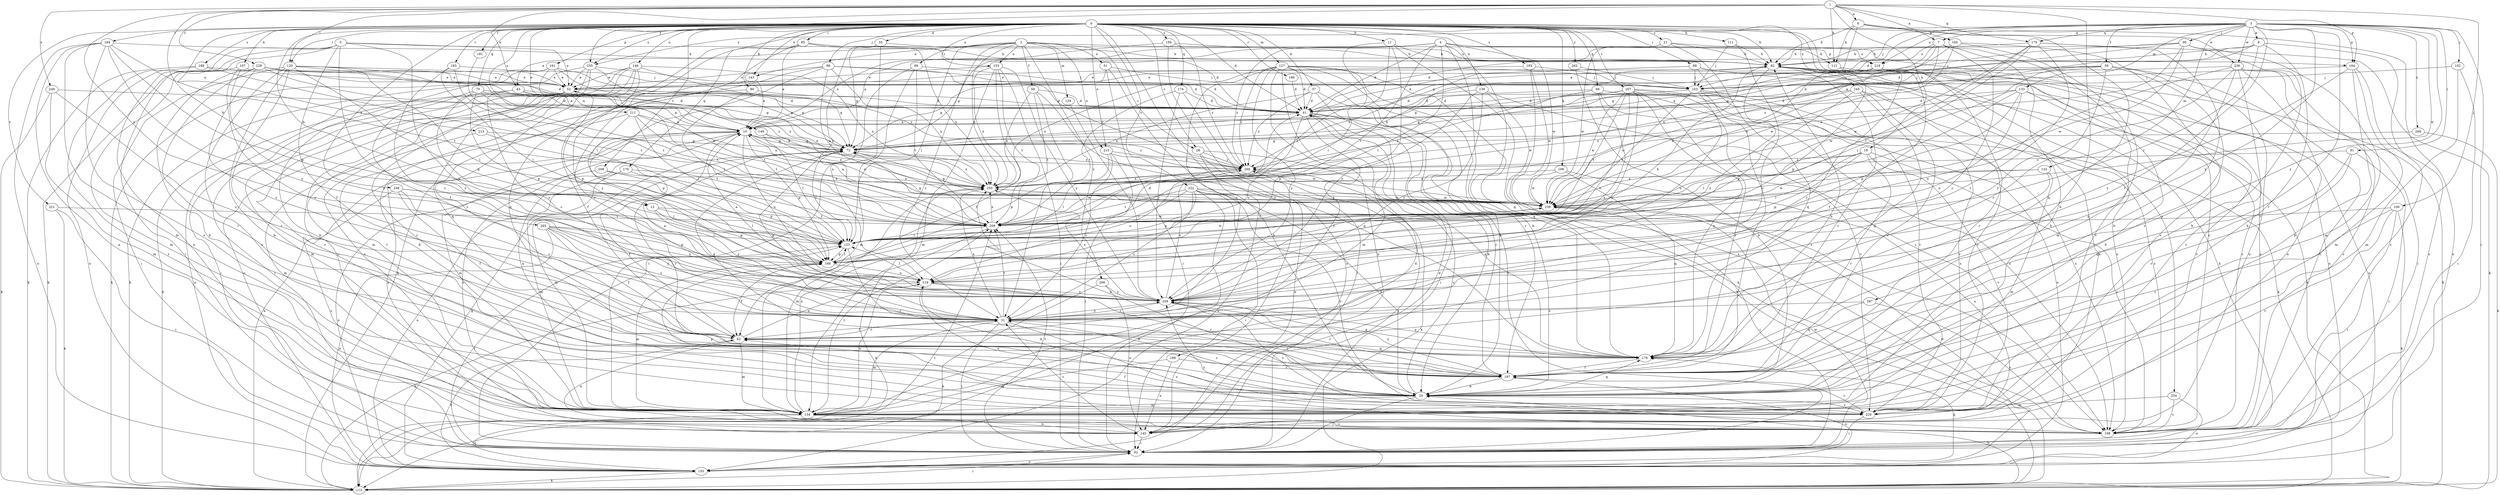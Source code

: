 strict digraph  {
0;
1;
2;
3;
4;
5;
6;
7;
8;
10;
11;
12;
18;
20;
21;
28;
31;
35;
37;
41;
43;
51;
52;
58;
59;
62;
66;
70;
72;
80;
82;
85;
88;
89;
90;
91;
92;
98;
100;
102;
103;
107;
108;
111;
112;
113;
120;
123;
127;
129;
132;
133;
134;
139;
143;
145;
146;
149;
153;
155;
161;
164;
165;
166;
170;
174;
175;
176;
181;
183;
184;
186;
187;
188;
189;
193;
194;
198;
207;
208;
209;
211;
213;
215;
218;
219;
221;
222;
228;
229;
236;
239;
245;
248;
249;
250;
254;
255;
259;
262;
265;
266;
267;
268;
269;
0 -> 11  [label=b];
0 -> 12  [label=b];
0 -> 21  [label=c];
0 -> 28  [label=c];
0 -> 35  [label=d];
0 -> 37  [label=d];
0 -> 41  [label=d];
0 -> 66  [label=g];
0 -> 70  [label=g];
0 -> 80  [label=h];
0 -> 82  [label=h];
0 -> 85  [label=i];
0 -> 88  [label=i];
0 -> 98  [label=j];
0 -> 107  [label=k];
0 -> 108  [label=k];
0 -> 111  [label=k];
0 -> 120  [label=l];
0 -> 127  [label=m];
0 -> 139  [label=n];
0 -> 143  [label=n];
0 -> 146  [label=o];
0 -> 149  [label=o];
0 -> 153  [label=o];
0 -> 161  [label=p];
0 -> 170  [label=q];
0 -> 174  [label=q];
0 -> 181  [label=r];
0 -> 183  [label=r];
0 -> 184  [label=r];
0 -> 186  [label=r];
0 -> 188  [label=s];
0 -> 189  [label=s];
0 -> 193  [label=s];
0 -> 194  [label=s];
0 -> 198  [label=s];
0 -> 207  [label=t];
0 -> 208  [label=t];
0 -> 211  [label=u];
0 -> 213  [label=u];
0 -> 215  [label=u];
0 -> 221  [label=v];
0 -> 222  [label=v];
0 -> 236  [label=w];
0 -> 245  [label=x];
0 -> 248  [label=x];
0 -> 254  [label=y];
0 -> 255  [label=y];
0 -> 262  [label=z];
1 -> 6  [label=a];
1 -> 7  [label=a];
1 -> 12  [label=b];
1 -> 18  [label=b];
1 -> 20  [label=b];
1 -> 43  [label=e];
1 -> 100  [label=j];
1 -> 112  [label=k];
1 -> 120  [label=l];
1 -> 164  [label=p];
1 -> 175  [label=q];
1 -> 228  [label=v];
1 -> 249  [label=x];
1 -> 255  [label=y];
1 -> 265  [label=z];
2 -> 28  [label=c];
2 -> 31  [label=c];
2 -> 43  [label=e];
2 -> 51  [label=e];
2 -> 58  [label=f];
2 -> 89  [label=i];
2 -> 123  [label=l];
2 -> 129  [label=m];
2 -> 143  [label=n];
2 -> 153  [label=o];
2 -> 164  [label=p];
2 -> 215  [label=u];
2 -> 250  [label=x];
2 -> 266  [label=z];
3 -> 7  [label=a];
3 -> 8  [label=a];
3 -> 41  [label=d];
3 -> 59  [label=f];
3 -> 62  [label=f];
3 -> 90  [label=i];
3 -> 91  [label=i];
3 -> 92  [label=i];
3 -> 102  [label=j];
3 -> 103  [label=j];
3 -> 132  [label=m];
3 -> 133  [label=m];
3 -> 164  [label=p];
3 -> 175  [label=q];
3 -> 187  [label=r];
3 -> 218  [label=u];
3 -> 236  [label=w];
3 -> 239  [label=w];
3 -> 255  [label=y];
3 -> 259  [label=y];
3 -> 267  [label=z];
3 -> 268  [label=z];
4 -> 10  [label=a];
4 -> 20  [label=b];
4 -> 41  [label=d];
4 -> 72  [label=g];
4 -> 112  [label=k];
4 -> 123  [label=l];
4 -> 176  [label=q];
4 -> 209  [label=t];
4 -> 218  [label=u];
4 -> 239  [label=w];
4 -> 269  [label=z];
5 -> 31  [label=c];
5 -> 52  [label=e];
5 -> 62  [label=f];
5 -> 92  [label=i];
5 -> 145  [label=n];
5 -> 155  [label=o];
5 -> 218  [label=u];
5 -> 259  [label=y];
6 -> 72  [label=g];
6 -> 82  [label=h];
6 -> 112  [label=k];
6 -> 155  [label=o];
6 -> 165  [label=p];
6 -> 176  [label=q];
7 -> 20  [label=b];
7 -> 31  [label=c];
7 -> 72  [label=g];
7 -> 218  [label=u];
7 -> 229  [label=v];
7 -> 239  [label=w];
7 -> 250  [label=x];
8 -> 20  [label=b];
8 -> 41  [label=d];
8 -> 82  [label=h];
8 -> 123  [label=l];
8 -> 198  [label=s];
8 -> 269  [label=z];
10 -> 72  [label=g];
10 -> 113  [label=k];
10 -> 134  [label=m];
10 -> 166  [label=p];
10 -> 198  [label=s];
10 -> 219  [label=u];
10 -> 239  [label=w];
10 -> 269  [label=z];
11 -> 82  [label=h];
11 -> 123  [label=l];
11 -> 198  [label=s];
11 -> 209  [label=t];
11 -> 259  [label=y];
12 -> 123  [label=l];
12 -> 166  [label=p];
12 -> 209  [label=t];
12 -> 259  [label=y];
18 -> 123  [label=l];
18 -> 166  [label=p];
18 -> 187  [label=r];
18 -> 198  [label=s];
18 -> 209  [label=t];
18 -> 229  [label=v];
18 -> 269  [label=z];
20 -> 10  [label=a];
20 -> 31  [label=c];
20 -> 92  [label=i];
20 -> 134  [label=m];
20 -> 176  [label=q];
20 -> 229  [label=v];
20 -> 250  [label=x];
20 -> 269  [label=z];
21 -> 41  [label=d];
21 -> 82  [label=h];
21 -> 155  [label=o];
21 -> 176  [label=q];
21 -> 239  [label=w];
28 -> 145  [label=n];
28 -> 155  [label=o];
28 -> 176  [label=q];
28 -> 269  [label=z];
31 -> 10  [label=a];
31 -> 62  [label=f];
31 -> 72  [label=g];
31 -> 92  [label=i];
31 -> 134  [label=m];
31 -> 187  [label=r];
31 -> 198  [label=s];
31 -> 209  [label=t];
31 -> 250  [label=x];
31 -> 259  [label=y];
35 -> 72  [label=g];
35 -> 82  [label=h];
35 -> 209  [label=t];
35 -> 219  [label=u];
37 -> 41  [label=d];
37 -> 92  [label=i];
37 -> 113  [label=k];
37 -> 250  [label=x];
37 -> 269  [label=z];
41 -> 10  [label=a];
41 -> 20  [label=b];
41 -> 62  [label=f];
41 -> 92  [label=i];
41 -> 187  [label=r];
41 -> 219  [label=u];
43 -> 31  [label=c];
43 -> 41  [label=d];
43 -> 92  [label=i];
43 -> 209  [label=t];
43 -> 269  [label=z];
51 -> 20  [label=b];
51 -> 72  [label=g];
51 -> 92  [label=i];
51 -> 103  [label=j];
52 -> 41  [label=d];
52 -> 92  [label=i];
52 -> 113  [label=k];
52 -> 134  [label=m];
52 -> 155  [label=o];
52 -> 166  [label=p];
52 -> 187  [label=r];
58 -> 31  [label=c];
58 -> 41  [label=d];
58 -> 176  [label=q];
58 -> 209  [label=t];
58 -> 250  [label=x];
59 -> 10  [label=a];
59 -> 31  [label=c];
59 -> 41  [label=d];
59 -> 52  [label=e];
59 -> 145  [label=n];
59 -> 187  [label=r];
59 -> 198  [label=s];
59 -> 239  [label=w];
62 -> 31  [label=c];
62 -> 134  [label=m];
62 -> 145  [label=n];
62 -> 176  [label=q];
62 -> 219  [label=u];
66 -> 41  [label=d];
66 -> 155  [label=o];
66 -> 198  [label=s];
66 -> 250  [label=x];
66 -> 259  [label=y];
70 -> 10  [label=a];
70 -> 31  [label=c];
70 -> 41  [label=d];
70 -> 166  [label=p];
70 -> 209  [label=t];
70 -> 259  [label=y];
72 -> 10  [label=a];
72 -> 123  [label=l];
72 -> 134  [label=m];
72 -> 187  [label=r];
72 -> 250  [label=x];
72 -> 269  [label=z];
80 -> 20  [label=b];
80 -> 41  [label=d];
80 -> 123  [label=l];
82 -> 52  [label=e];
82 -> 113  [label=k];
82 -> 145  [label=n];
82 -> 155  [label=o];
82 -> 187  [label=r];
82 -> 229  [label=v];
82 -> 259  [label=y];
85 -> 10  [label=a];
85 -> 41  [label=d];
85 -> 62  [label=f];
85 -> 82  [label=h];
85 -> 113  [label=k];
85 -> 176  [label=q];
85 -> 250  [label=x];
88 -> 41  [label=d];
88 -> 103  [label=j];
88 -> 113  [label=k];
88 -> 198  [label=s];
88 -> 229  [label=v];
88 -> 269  [label=z];
89 -> 92  [label=i];
89 -> 103  [label=j];
89 -> 134  [label=m];
89 -> 209  [label=t];
90 -> 10  [label=a];
90 -> 20  [label=b];
90 -> 82  [label=h];
90 -> 103  [label=j];
90 -> 134  [label=m];
90 -> 239  [label=w];
90 -> 250  [label=x];
91 -> 92  [label=i];
91 -> 176  [label=q];
91 -> 187  [label=r];
91 -> 269  [label=z];
92 -> 82  [label=h];
92 -> 123  [label=l];
92 -> 155  [label=o];
92 -> 209  [label=t];
92 -> 239  [label=w];
92 -> 269  [label=z];
98 -> 31  [label=c];
98 -> 41  [label=d];
98 -> 52  [label=e];
98 -> 219  [label=u];
98 -> 239  [label=w];
98 -> 250  [label=x];
98 -> 269  [label=z];
100 -> 92  [label=i];
100 -> 113  [label=k];
100 -> 187  [label=r];
100 -> 209  [label=t];
100 -> 229  [label=v];
102 -> 92  [label=i];
102 -> 103  [label=j];
102 -> 134  [label=m];
103 -> 41  [label=d];
103 -> 113  [label=k];
103 -> 187  [label=r];
103 -> 209  [label=t];
103 -> 219  [label=u];
103 -> 229  [label=v];
107 -> 31  [label=c];
107 -> 52  [label=e];
107 -> 113  [label=k];
107 -> 259  [label=y];
108 -> 145  [label=n];
108 -> 176  [label=q];
108 -> 239  [label=w];
108 -> 250  [label=x];
111 -> 31  [label=c];
111 -> 82  [label=h];
111 -> 103  [label=j];
112 -> 166  [label=p];
112 -> 198  [label=s];
113 -> 20  [label=b];
113 -> 92  [label=i];
113 -> 209  [label=t];
120 -> 10  [label=a];
120 -> 20  [label=b];
120 -> 52  [label=e];
120 -> 72  [label=g];
120 -> 92  [label=i];
120 -> 123  [label=l];
120 -> 166  [label=p];
120 -> 187  [label=r];
120 -> 229  [label=v];
123 -> 166  [label=p];
123 -> 187  [label=r];
123 -> 239  [label=w];
127 -> 20  [label=b];
127 -> 31  [label=c];
127 -> 41  [label=d];
127 -> 103  [label=j];
127 -> 134  [label=m];
127 -> 145  [label=n];
127 -> 176  [label=q];
127 -> 187  [label=r];
127 -> 198  [label=s];
127 -> 250  [label=x];
127 -> 259  [label=y];
127 -> 269  [label=z];
129 -> 259  [label=y];
132 -> 31  [label=c];
132 -> 134  [label=m];
132 -> 239  [label=w];
132 -> 250  [label=x];
133 -> 20  [label=b];
133 -> 41  [label=d];
133 -> 166  [label=p];
133 -> 209  [label=t];
133 -> 219  [label=u];
133 -> 229  [label=v];
133 -> 250  [label=x];
134 -> 41  [label=d];
134 -> 123  [label=l];
134 -> 145  [label=n];
134 -> 155  [label=o];
134 -> 198  [label=s];
134 -> 209  [label=t];
134 -> 219  [label=u];
134 -> 250  [label=x];
139 -> 41  [label=d];
139 -> 166  [label=p];
139 -> 198  [label=s];
139 -> 239  [label=w];
139 -> 259  [label=y];
143 -> 10  [label=a];
143 -> 62  [label=f];
145 -> 10  [label=a];
145 -> 31  [label=c];
145 -> 41  [label=d];
145 -> 92  [label=i];
146 -> 52  [label=e];
146 -> 72  [label=g];
146 -> 134  [label=m];
146 -> 155  [label=o];
146 -> 176  [label=q];
146 -> 198  [label=s];
146 -> 250  [label=x];
146 -> 259  [label=y];
149 -> 72  [label=g];
149 -> 123  [label=l];
149 -> 250  [label=x];
153 -> 52  [label=e];
153 -> 62  [label=f];
153 -> 92  [label=i];
153 -> 134  [label=m];
153 -> 209  [label=t];
153 -> 250  [label=x];
153 -> 259  [label=y];
155 -> 62  [label=f];
155 -> 72  [label=g];
155 -> 113  [label=k];
155 -> 176  [label=q];
155 -> 239  [label=w];
161 -> 20  [label=b];
161 -> 52  [label=e];
161 -> 72  [label=g];
161 -> 113  [label=k];
161 -> 250  [label=x];
161 -> 269  [label=z];
164 -> 20  [label=b];
164 -> 103  [label=j];
164 -> 134  [label=m];
164 -> 198  [label=s];
164 -> 259  [label=y];
165 -> 72  [label=g];
165 -> 82  [label=h];
165 -> 134  [label=m];
165 -> 229  [label=v];
165 -> 239  [label=w];
166 -> 41  [label=d];
166 -> 62  [label=f];
166 -> 82  [label=h];
166 -> 123  [label=l];
166 -> 134  [label=m];
166 -> 219  [label=u];
170 -> 62  [label=f];
170 -> 134  [label=m];
170 -> 155  [label=o];
170 -> 250  [label=x];
174 -> 41  [label=d];
174 -> 92  [label=i];
174 -> 209  [label=t];
174 -> 259  [label=y];
175 -> 20  [label=b];
175 -> 31  [label=c];
175 -> 82  [label=h];
175 -> 113  [label=k];
175 -> 123  [label=l];
175 -> 209  [label=t];
175 -> 239  [label=w];
176 -> 72  [label=g];
176 -> 82  [label=h];
176 -> 187  [label=r];
176 -> 259  [label=y];
181 -> 123  [label=l];
183 -> 52  [label=e];
183 -> 123  [label=l];
183 -> 209  [label=t];
183 -> 259  [label=y];
184 -> 82  [label=h];
184 -> 134  [label=m];
184 -> 145  [label=n];
184 -> 155  [label=o];
184 -> 166  [label=p];
184 -> 209  [label=t];
184 -> 229  [label=v];
184 -> 259  [label=y];
186 -> 41  [label=d];
187 -> 20  [label=b];
187 -> 155  [label=o];
187 -> 259  [label=y];
188 -> 52  [label=e];
188 -> 113  [label=k];
188 -> 198  [label=s];
188 -> 209  [label=t];
189 -> 134  [label=m];
189 -> 145  [label=n];
189 -> 187  [label=r];
193 -> 52  [label=e];
193 -> 103  [label=j];
193 -> 113  [label=k];
193 -> 239  [label=w];
194 -> 10  [label=a];
194 -> 82  [label=h];
194 -> 155  [label=o];
194 -> 269  [label=z];
198 -> 259  [label=y];
207 -> 41  [label=d];
207 -> 72  [label=g];
207 -> 176  [label=q];
207 -> 187  [label=r];
207 -> 198  [label=s];
207 -> 209  [label=t];
207 -> 219  [label=u];
207 -> 229  [label=v];
207 -> 239  [label=w];
207 -> 259  [label=y];
208 -> 155  [label=o];
208 -> 166  [label=p];
208 -> 250  [label=x];
209 -> 72  [label=g];
209 -> 113  [label=k];
209 -> 123  [label=l];
209 -> 239  [label=w];
209 -> 250  [label=x];
211 -> 10  [label=a];
211 -> 123  [label=l];
211 -> 166  [label=p];
211 -> 187  [label=r];
211 -> 209  [label=t];
211 -> 250  [label=x];
213 -> 72  [label=g];
213 -> 134  [label=m];
213 -> 209  [label=t];
215 -> 31  [label=c];
215 -> 92  [label=i];
215 -> 166  [label=p];
215 -> 239  [label=w];
215 -> 269  [label=z];
218 -> 31  [label=c];
218 -> 52  [label=e];
218 -> 62  [label=f];
218 -> 72  [label=g];
218 -> 187  [label=r];
218 -> 198  [label=s];
218 -> 239  [label=w];
219 -> 10  [label=a];
219 -> 20  [label=b];
219 -> 113  [label=k];
219 -> 123  [label=l];
219 -> 187  [label=r];
219 -> 259  [label=y];
221 -> 92  [label=i];
221 -> 113  [label=k];
221 -> 209  [label=t];
222 -> 20  [label=b];
222 -> 31  [label=c];
222 -> 92  [label=i];
222 -> 113  [label=k];
222 -> 123  [label=l];
222 -> 166  [label=p];
222 -> 209  [label=t];
222 -> 229  [label=v];
222 -> 239  [label=w];
228 -> 10  [label=a];
228 -> 20  [label=b];
228 -> 31  [label=c];
228 -> 41  [label=d];
228 -> 52  [label=e];
228 -> 103  [label=j];
228 -> 134  [label=m];
228 -> 187  [label=r];
228 -> 239  [label=w];
229 -> 62  [label=f];
229 -> 92  [label=i];
229 -> 166  [label=p];
229 -> 187  [label=r];
229 -> 219  [label=u];
236 -> 92  [label=i];
236 -> 103  [label=j];
236 -> 145  [label=n];
236 -> 176  [label=q];
236 -> 198  [label=s];
236 -> 219  [label=u];
236 -> 229  [label=v];
236 -> 259  [label=y];
239 -> 10  [label=a];
239 -> 72  [label=g];
239 -> 92  [label=i];
239 -> 209  [label=t];
239 -> 250  [label=x];
245 -> 41  [label=d];
245 -> 166  [label=p];
245 -> 176  [label=q];
245 -> 187  [label=r];
245 -> 198  [label=s];
245 -> 239  [label=w];
248 -> 31  [label=c];
248 -> 62  [label=f];
248 -> 123  [label=l];
248 -> 198  [label=s];
248 -> 239  [label=w];
249 -> 31  [label=c];
249 -> 41  [label=d];
249 -> 113  [label=k];
249 -> 134  [label=m];
250 -> 52  [label=e];
250 -> 134  [label=m];
250 -> 239  [label=w];
254 -> 134  [label=m];
254 -> 155  [label=o];
254 -> 198  [label=s];
255 -> 41  [label=d];
255 -> 52  [label=e];
255 -> 72  [label=g];
255 -> 113  [label=k];
255 -> 198  [label=s];
255 -> 229  [label=v];
259 -> 31  [label=c];
259 -> 176  [label=q];
259 -> 187  [label=r];
259 -> 229  [label=v];
259 -> 250  [label=x];
259 -> 269  [label=z];
262 -> 20  [label=b];
262 -> 103  [label=j];
265 -> 31  [label=c];
265 -> 62  [label=f];
265 -> 123  [label=l];
265 -> 155  [label=o];
265 -> 166  [label=p];
265 -> 219  [label=u];
265 -> 259  [label=y];
266 -> 113  [label=k];
266 -> 145  [label=n];
266 -> 259  [label=y];
267 -> 31  [label=c];
267 -> 176  [label=q];
267 -> 198  [label=s];
268 -> 72  [label=g];
268 -> 113  [label=k];
269 -> 82  [label=h];
269 -> 113  [label=k];
269 -> 123  [label=l];
269 -> 219  [label=u];
269 -> 250  [label=x];
}
